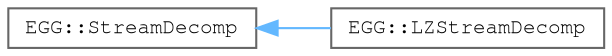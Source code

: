 digraph "Graphical Class Hierarchy"
{
 // LATEX_PDF_SIZE
  bgcolor="transparent";
  edge [fontname=FreeMono,fontsize=10,labelfontname=FreeMono,labelfontsize=10];
  node [fontname=FreeMono,fontsize=10,shape=box,height=0.2,width=0.4];
  rankdir="LR";
  Node0 [label="EGG::StreamDecomp",height=0.2,width=0.4,color="grey40", fillcolor="white", style="filled",URL="$class_e_g_g_1_1_stream_decomp.html",tooltip="Interface for streamed decompression."];
  Node0 -> Node1 [dir="back",color="steelblue1",style="solid"];
  Node1 [label="EGG::LZStreamDecomp",height=0.2,width=0.4,color="grey40", fillcolor="white", style="filled",URL="$class_e_g_g_1_1_l_z_stream_decomp.html",tooltip=" "];
}
